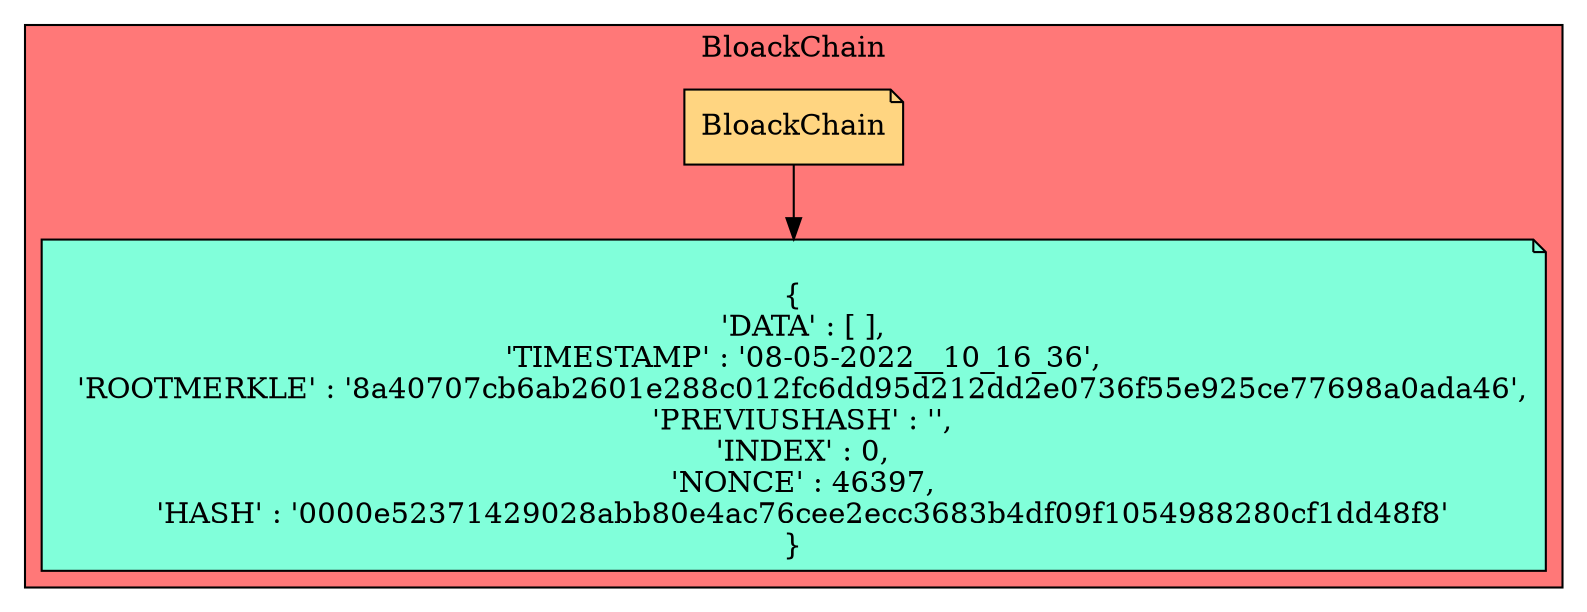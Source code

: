 digraph L {
node[shape=note fillcolor="#A181FF" style =filled]
subgraph cluster_p{
    label= " BloackChain "
 raiz[label = "BloackChain" fillcolor="#FFD581" ]    bgcolor = "#FF7878"
Nodo144080737[label="
{
  'DATA' : [ ],
  'TIMESTAMP' : '08-05-2022__10_16_36',
  'ROOTMERKLE' : '8a40707cb6ab2601e288c012fc6dd95d212dd2e0736f55e925ce77698a0ada46',
  'PREVIUSHASH' : '',
  'INDEX' : 0,
  'NONCE' : 46397,
  'HASH' : '0000e52371429028abb80e4ac76cee2ecc3683b4df09f1054988280cf1dd48f8'
}",fillcolor="#81FFDA"]

raiz->Nodo144080737}}